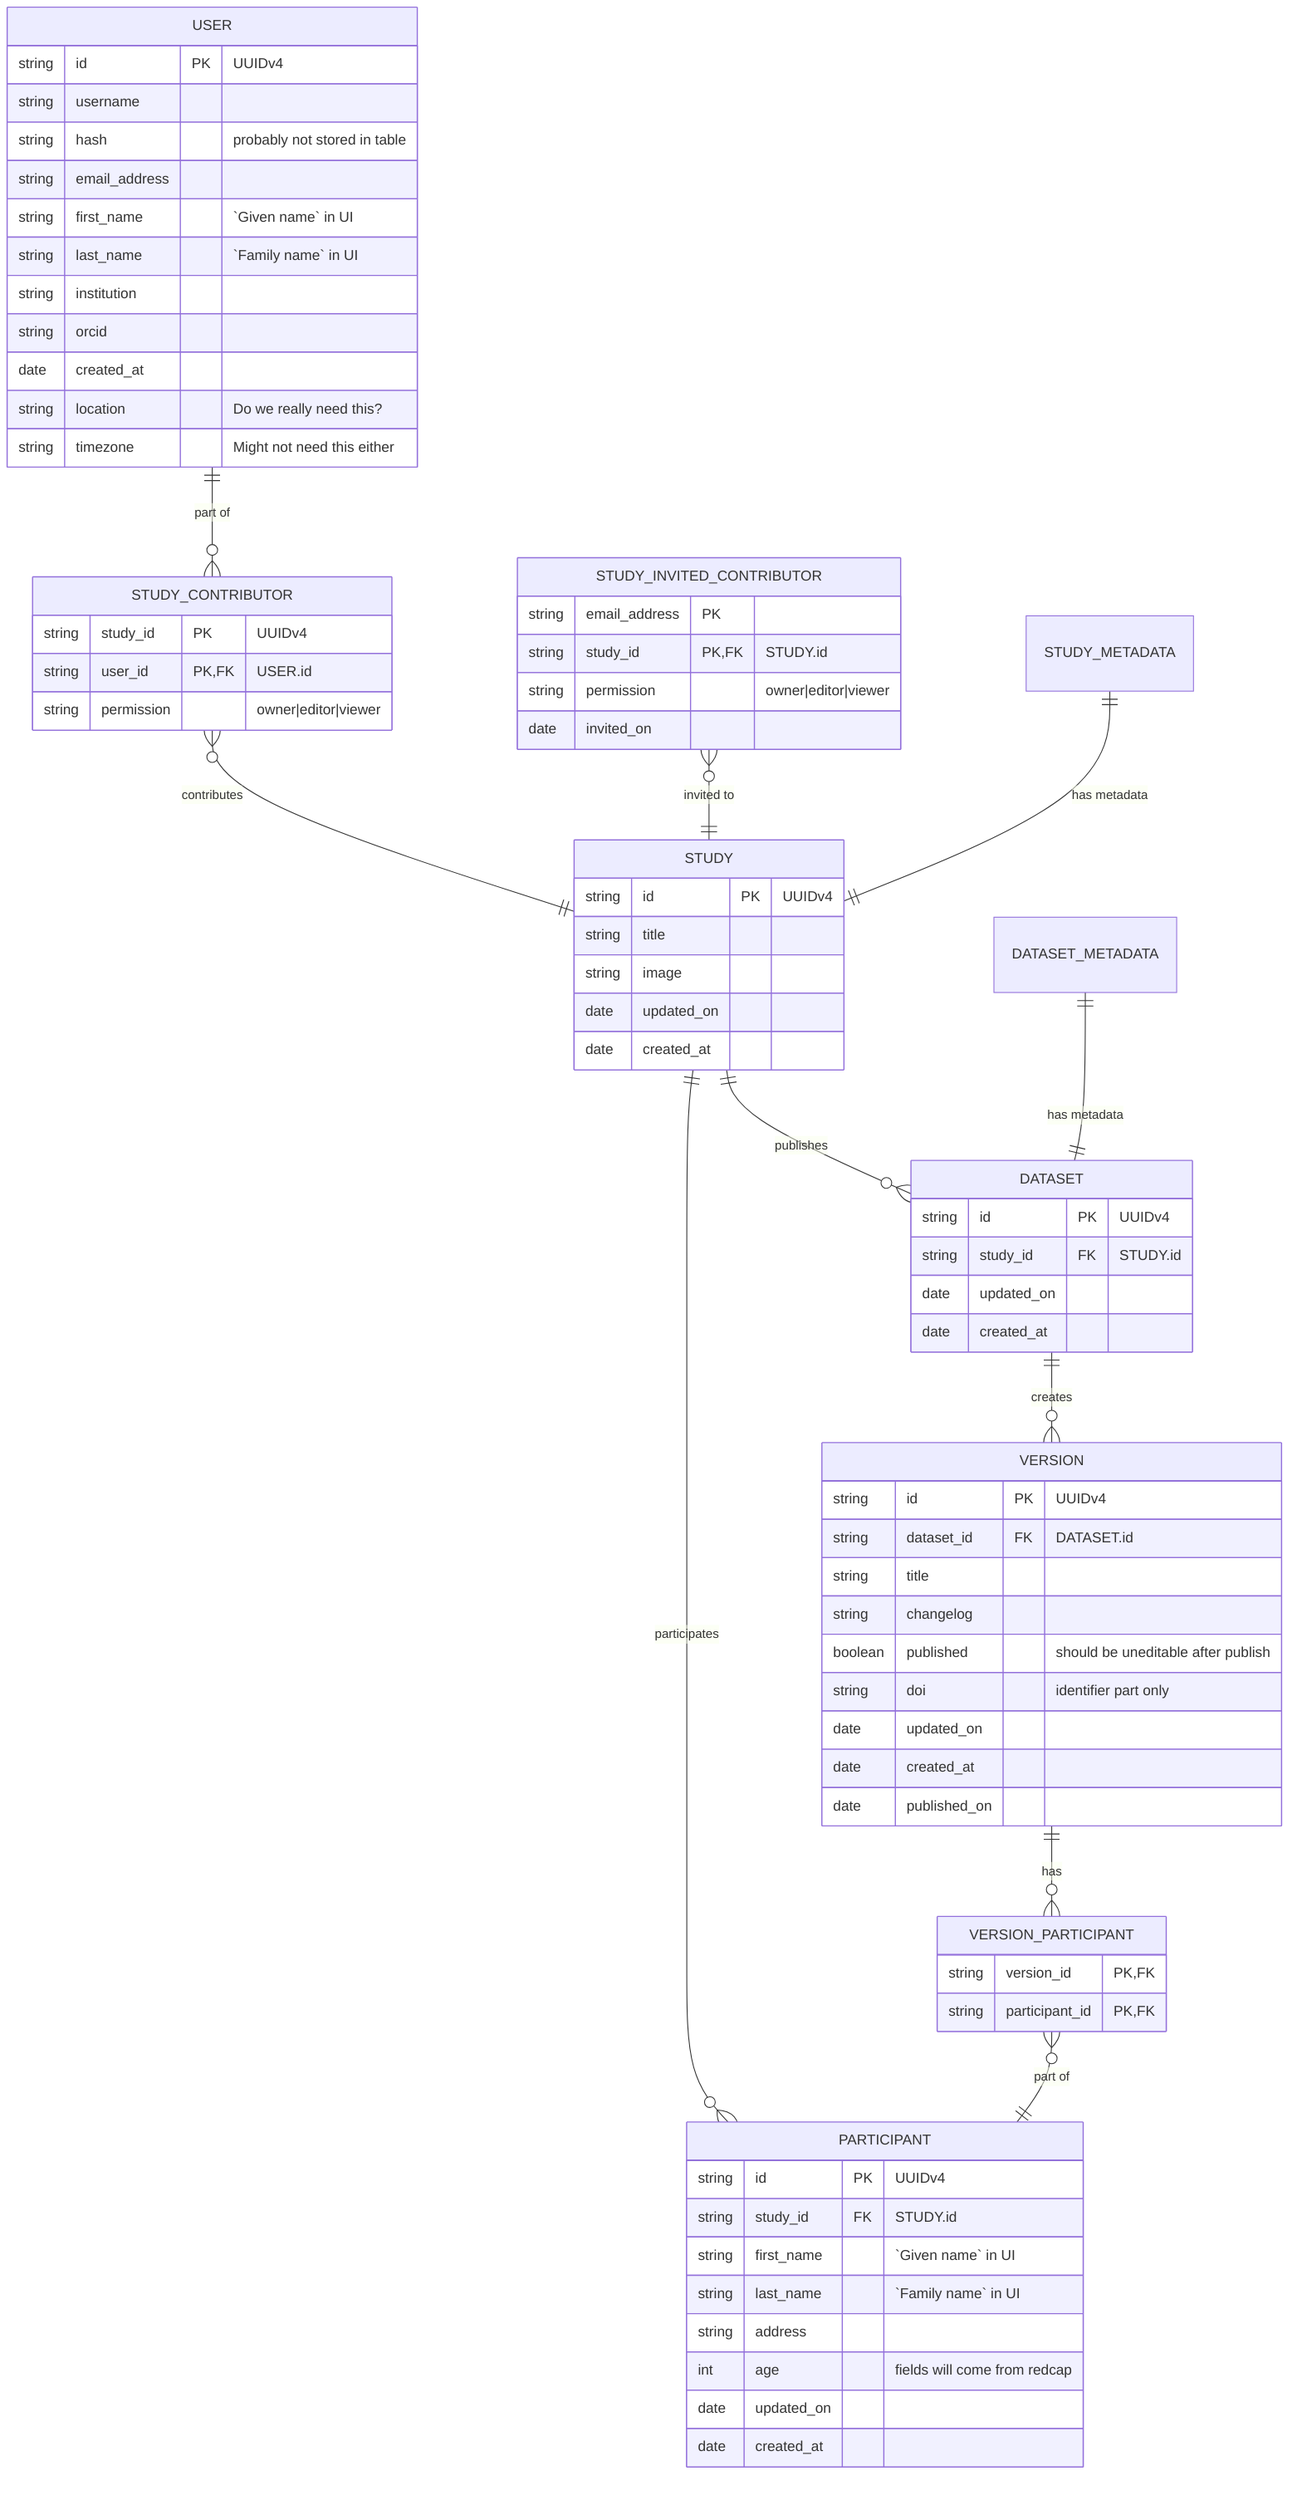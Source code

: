 erDiagram
    STUDY {
        string id PK "UUIDv4"
        string title
        string image
        date updated_on
        date created_at
    }

    USER {
        string id PK "UUIDv4"
        string username
        string hash "probably not stored in table"
        string email_address
        string first_name "`Given name` in UI"
        string last_name "`Family name` in UI"
        string institution
        string orcid
        date created_at
        string location "Do we really need this?"
        string timezone "Might not need this either"
    }

    STUDY_CONTRIBUTOR {
        string study_id PK "UUIDv4"
        string user_id PK,FK "USER.id"
        string permission "owner|editor|viewer"
    }

    STUDY_INVITED_CONTRIBUTOR {
        string email_address PK
        string study_id PK,FK "STUDY.id"
        string permission "owner|editor|viewer"
        date invited_on
    }

    PARTICIPANT {
        string id PK "UUIDv4"
        string study_id FK "STUDY.id"
        string first_name "`Given name` in UI"
        string last_name "`Family name` in UI"
        string address
        int age "fields will come from redcap"
        date updated_on
        date created_at
    }

    DATASET {
        string id PK "UUIDv4"
        string study_id FK "STUDY.id"
        date updated_on
        date created_at
    }

    VERSION {
        string id PK "UUIDv4"
        string dataset_id FK "DATASET.id"
        string title
        string changelog
        boolean published "should be uneditable after publish"
        string doi "identifier part only"
        date updated_on
        date created_at
        date published_on
    }

     VERSION_PARTICIPANT {
        string version_id PK,FK
        string participant_id PK,FK
    }

    STUDY_CONTRIBUTOR }o--|| STUDY : contributes
    STUDY_INVITED_CONTRIBUTOR }o--|| STUDY : "invited to"
    STUDY_METADATA ||--|| STUDY : "has metadata"

    STUDY ||--o{ DATASET : publishes

    DATASET_METADATA ||--|| DATASET : "has metadata"

    DATASET ||--o{ VERSION : creates

    USER ||--o{ STUDY_CONTRIBUTOR : "part of"
    PARTICIPANT }o--|| STUDY : participates
    VERSION ||--o{ VERSION_PARTICIPANT : has
    VERSION_PARTICIPANT }o--|| PARTICIPANT : "part of"